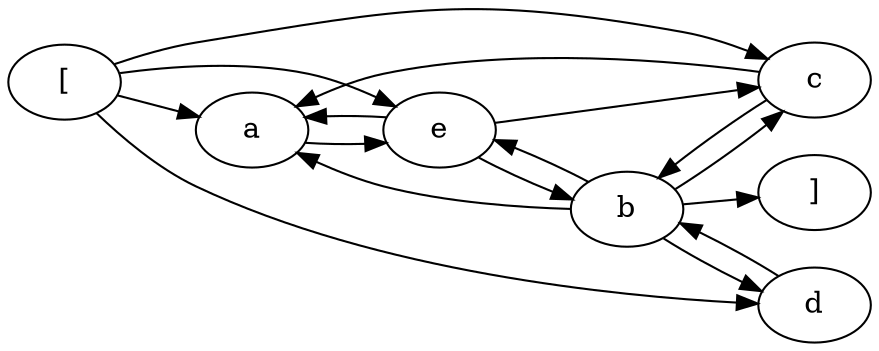 digraph G {
rankdir = LR
label = "";
esg0_vertex0 -> esg0_vertex1;
esg0_vertex0 -> esg0_vertex3;
esg0_vertex0 -> esg0_vertex4;
esg0_vertex0 -> esg0_vertex5;
esg0_vertex2 -> esg0_vertex6;
esg0_vertex1 -> esg0_vertex5;
esg0_vertex2 -> esg0_vertex1;
esg0_vertex2 -> esg0_vertex3;
esg0_vertex2 -> esg0_vertex4;
esg0_vertex2 -> esg0_vertex5;
esg0_vertex3 -> esg0_vertex1;
esg0_vertex3 -> esg0_vertex2;
esg0_vertex4 -> esg0_vertex2;
esg0_vertex5 -> esg0_vertex1;
esg0_vertex5 -> esg0_vertex2;
esg0_vertex5 -> esg0_vertex3;
esg0_vertex0 [label = "["]
esg0_vertex1 [label = "a"]
esg0_vertex3 [label = "c"]
esg0_vertex4 [label = "d"]
esg0_vertex5 [label = "e"]
esg0_vertex2 [label = "b"]
esg0_vertex6 [label = "]"]
}
